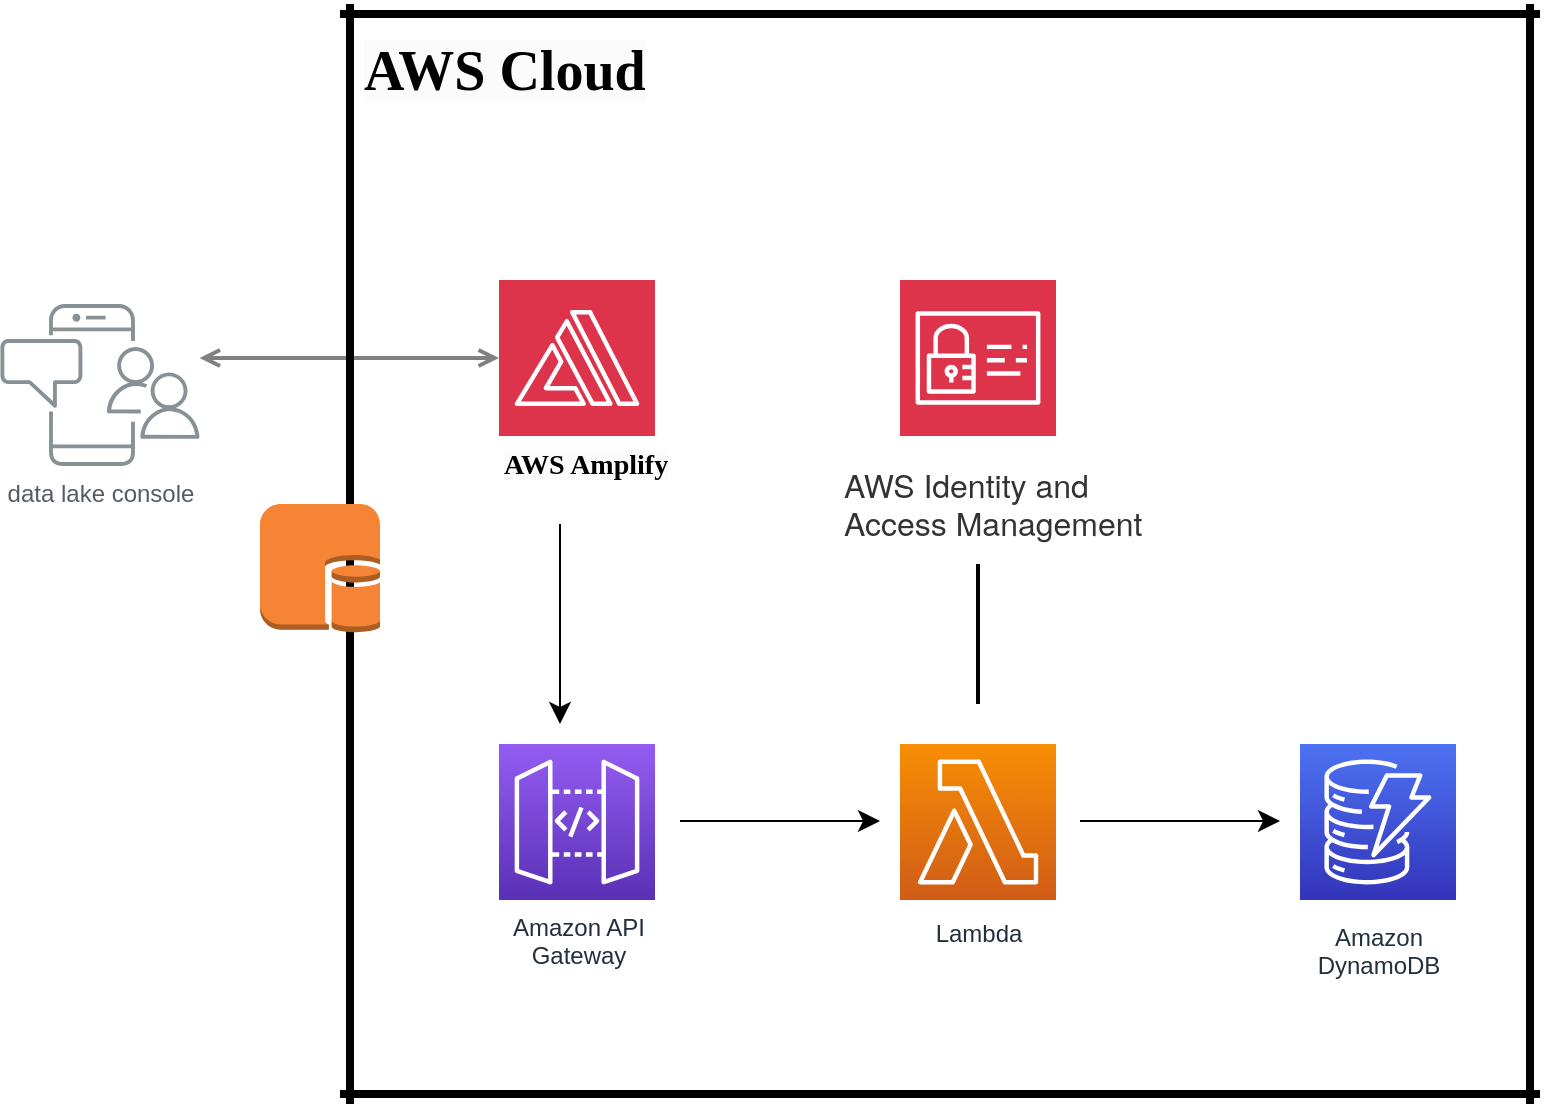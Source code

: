 <mxfile version="23.1.5" type="github">
  <diagram id="Ht1M8jgEwFfnCIfOTk4-" name="Page-1">
    <mxGraphModel dx="794" dy="764" grid="1" gridSize="10" guides="1" tooltips="1" connect="1" arrows="1" fold="1" page="1" pageScale="1" pageWidth="1169" pageHeight="827" math="0" shadow="0">
      <root>
        <mxCell id="0" />
        <mxCell id="1" parent="0" />
        <mxCell id="UEzPUAAOIrF-is8g5C7q-124" style="edgeStyle=orthogonalEdgeStyle;rounded=0;orthogonalLoop=1;jettySize=auto;html=1;startArrow=open;startFill=0;endArrow=open;endFill=0;strokeWidth=2;strokeColor=#808080;" parent="1" source="UEzPUAAOIrF-is8g5C7q-110" target="eBxxizR_UIkXEm5m-f_g-1" edge="1">
          <mxGeometry relative="1" as="geometry">
            <Array as="points">
              <mxPoint x="290" y="347" />
              <mxPoint x="290" y="347" />
            </Array>
            <mxPoint x="412.5" y="101.5" as="targetPoint" />
          </mxGeometry>
        </mxCell>
        <mxCell id="UEzPUAAOIrF-is8g5C7q-110" value="data lake console" style="outlineConnect=0;gradientColor=none;fontColor=#545B64;strokeColor=none;fillColor=#879196;dashed=0;verticalLabelPosition=bottom;verticalAlign=top;align=center;html=1;fontSize=12;fontStyle=0;aspect=fixed;shape=mxgraph.aws4.illustration_notification;pointerEvents=1;labelBackgroundColor=#ffffff;" parent="1" vertex="1">
          <mxGeometry x="120" y="320" width="100" height="81" as="geometry" />
        </mxCell>
        <mxCell id="UEzPUAAOIrF-is8g5C7q-113" value="Lambda" style="outlineConnect=0;fontColor=#232F3E;gradientColor=#F78E04;gradientDirection=north;fillColor=#D05C17;strokeColor=#ffffff;dashed=0;verticalLabelPosition=bottom;verticalAlign=top;align=center;html=1;fontSize=12;fontStyle=0;aspect=fixed;shape=mxgraph.aws4.resourceIcon;resIcon=mxgraph.aws4.lambda;labelBackgroundColor=#ffffff;spacingTop=3;" parent="1" vertex="1">
          <mxGeometry x="570" y="540" width="78" height="78" as="geometry" />
        </mxCell>
        <mxCell id="UEzPUAAOIrF-is8g5C7q-114" value="Amazon API&lt;br&gt;Gateway&lt;br&gt;" style="outlineConnect=0;fontColor=#232F3E;gradientColor=#945DF2;gradientDirection=north;fillColor=#5A30B5;strokeColor=#ffffff;dashed=0;verticalLabelPosition=bottom;verticalAlign=top;align=center;html=1;fontSize=12;fontStyle=0;aspect=fixed;shape=mxgraph.aws4.resourceIcon;resIcon=mxgraph.aws4.api_gateway;labelBackgroundColor=#ffffff;" parent="1" vertex="1">
          <mxGeometry x="369.5" y="540" width="78" height="78" as="geometry" />
        </mxCell>
        <mxCell id="UEzPUAAOIrF-is8g5C7q-119" value="Amazon&lt;br&gt;DynamoDB&lt;br&gt;" style="outlineConnect=0;fontColor=#232F3E;gradientColor=#4D72F3;gradientDirection=north;fillColor=#3334B9;strokeColor=#ffffff;dashed=0;verticalLabelPosition=bottom;verticalAlign=top;align=center;html=1;fontSize=12;fontStyle=0;aspect=fixed;shape=mxgraph.aws4.resourceIcon;resIcon=mxgraph.aws4.dynamodb;labelBackgroundColor=#ffffff;spacingTop=5;" parent="1" vertex="1">
          <mxGeometry x="770.0" y="540" width="78" height="78" as="geometry" />
        </mxCell>
        <object label="" id="eBxxizR_UIkXEm5m-f_g-1">
          <mxCell style="sketch=0;points=[[0,0,0],[0.25,0,0],[0.5,0,0],[0.75,0,0],[1,0,0],[0,1,0],[0.25,1,0],[0.5,1,0],[0.75,1,0],[1,1,0],[0,0.25,0],[0,0.5,0],[0,0.75,0],[1,0.25,0],[1,0.5,0],[1,0.75,0]];outlineConnect=0;fillColor=#DD344C;strokeColor=#ffffff;dashed=0;verticalLabelPosition=bottom;verticalAlign=top;align=center;html=1;aspect=fixed;shape=mxgraph.aws4.resourceIcon;resIcon=mxgraph.aws4.amplify;" vertex="1" parent="1">
            <mxGeometry x="369.5" y="308" width="78" height="78" as="geometry" />
          </mxCell>
        </object>
        <mxCell id="eBxxizR_UIkXEm5m-f_g-2" value="" style="sketch=0;points=[[0,0,0],[0.25,0,0],[0.5,0,0],[0.75,0,0],[1,0,0],[0,1,0],[0.25,1,0],[0.5,1,0],[0.75,1,0],[1,1,0],[0,0.25,0],[0,0.5,0],[0,0.75,0],[1,0.25,0],[1,0.5,0],[1,0.75,0]];outlineConnect=0;fillColor=#DD344C;strokeColor=#ffffff;dashed=0;verticalLabelPosition=bottom;verticalAlign=top;align=center;aspect=fixed;shape=mxgraph.aws4.resourceIcon;resIcon=mxgraph.aws4.identity_and_access_management;html=1;" vertex="1" parent="1">
          <mxGeometry x="570" y="308" width="78" height="78" as="geometry" />
        </mxCell>
        <mxCell id="eBxxizR_UIkXEm5m-f_g-4" value="" style="line;strokeWidth=4;direction=south;html=1;perimeter=backbonePerimeter;points=[];outlineConnect=0;" vertex="1" parent="1">
          <mxGeometry x="290" y="170" width="10" height="550" as="geometry" />
        </mxCell>
        <mxCell id="eBxxizR_UIkXEm5m-f_g-5" value="" style="line;strokeWidth=4;html=1;perimeter=backbonePerimeter;points=[];outlineConnect=0;spacing=2;spacingTop=8;labelPosition=left;verticalLabelPosition=middle;align=right;verticalAlign=top;fontColor=none;noLabel=1;" vertex="1" parent="1">
          <mxGeometry x="290" y="170" width="600" height="10" as="geometry" />
        </mxCell>
        <mxCell id="eBxxizR_UIkXEm5m-f_g-13" value="" style="edgeStyle=segmentEdgeStyle;endArrow=classic;html=1;curved=0;rounded=0;endSize=8;startSize=8;" edge="1" parent="1">
          <mxGeometry width="50" height="50" relative="1" as="geometry">
            <mxPoint x="400" y="430" as="sourcePoint" />
            <mxPoint x="400" y="530" as="targetPoint" />
          </mxGeometry>
        </mxCell>
        <mxCell id="eBxxizR_UIkXEm5m-f_g-17" value="" style="edgeStyle=segmentEdgeStyle;endArrow=classic;html=1;curved=0;rounded=0;endSize=8;startSize=8;" edge="1" parent="1">
          <mxGeometry width="50" height="50" relative="1" as="geometry">
            <mxPoint x="660" y="578.5" as="sourcePoint" />
            <mxPoint x="760" y="578.5" as="targetPoint" />
          </mxGeometry>
        </mxCell>
        <mxCell id="eBxxizR_UIkXEm5m-f_g-19" value="" style="edgeStyle=segmentEdgeStyle;endArrow=classic;html=1;curved=0;rounded=0;endSize=8;startSize=8;" edge="1" parent="1">
          <mxGeometry width="50" height="50" relative="1" as="geometry">
            <mxPoint x="460" y="578.5" as="sourcePoint" />
            <mxPoint x="560" y="578.5" as="targetPoint" />
          </mxGeometry>
        </mxCell>
        <mxCell id="eBxxizR_UIkXEm5m-f_g-23" value="&lt;span style=&quot;color: rgb(51, 51, 51); font-family: AmazonEmber, &amp;quot;Helvetica Neue&amp;quot;, Helvetica, Arial, sans-serif; font-size: 16px; font-style: normal; font-variant-ligatures: normal; font-variant-caps: normal; font-weight: 400; letter-spacing: normal; orphans: 2; text-align: start; text-indent: 0px; text-transform: none; widows: 2; word-spacing: 0px; -webkit-text-stroke-width: 0px; text-decoration-thickness: initial; text-decoration-style: initial; text-decoration-color: initial; float: none; display: inline !important;&quot;&gt;AWS Identity and Access Management&lt;/span&gt;" style="text;whiteSpace=wrap;html=1;" vertex="1" parent="1">
          <mxGeometry x="540" y="394" width="160" height="40" as="geometry" />
        </mxCell>
        <mxCell id="eBxxizR_UIkXEm5m-f_g-24" value="&lt;span style=&quot;color: rgb(0, 0, 0); font-family: Garamond; font-size: 14px; font-style: normal; font-variant-ligatures: normal; font-variant-caps: normal; font-weight: 700; letter-spacing: normal; orphans: 2; text-align: center; text-indent: 0px; text-transform: none; widows: 2; word-spacing: 0px; -webkit-text-stroke-width: 0px; background-color: rgb(251, 251, 251); text-decoration-thickness: initial; text-decoration-style: initial; text-decoration-color: initial; float: none; display: inline !important;&quot;&gt;AWS Amplify&lt;/span&gt;" style="text;whiteSpace=wrap;html=1;" vertex="1" parent="1">
          <mxGeometry x="369.5" y="386" width="90.5" height="40" as="geometry" />
        </mxCell>
        <mxCell id="eBxxizR_UIkXEm5m-f_g-26" value="" style="line;strokeWidth=2;direction=south;html=1;" vertex="1" parent="1">
          <mxGeometry x="604" y="450" width="10" height="70" as="geometry" />
        </mxCell>
        <mxCell id="eBxxizR_UIkXEm5m-f_g-29" value="" style="line;strokeWidth=4;direction=south;html=1;perimeter=backbonePerimeter;points=[];outlineConnect=0;" vertex="1" parent="1">
          <mxGeometry x="880" y="170" width="10" height="550" as="geometry" />
        </mxCell>
        <mxCell id="eBxxizR_UIkXEm5m-f_g-30" value="" style="line;strokeWidth=4;html=1;perimeter=backbonePerimeter;points=[];outlineConnect=0;" vertex="1" parent="1">
          <mxGeometry x="290" y="710" width="600" height="10" as="geometry" />
        </mxCell>
        <mxCell id="eBxxizR_UIkXEm5m-f_g-31" value="" style="outlineConnect=0;dashed=0;verticalLabelPosition=bottom;verticalAlign=top;align=center;html=1;shape=mxgraph.aws3.db_on_instance;fillColor=#F58534;gradientColor=none;" vertex="1" parent="1">
          <mxGeometry x="250" y="420" width="60" height="64.5" as="geometry" />
        </mxCell>
        <mxCell id="eBxxizR_UIkXEm5m-f_g-32" value="&lt;span style=&quot;color: rgb(0, 0, 0); font-family: Garamond; font-size: 28px; font-style: normal; font-variant-ligatures: normal; font-variant-caps: normal; font-weight: 700; letter-spacing: normal; orphans: 2; text-align: center; text-indent: 0px; text-transform: none; widows: 2; word-spacing: 0px; -webkit-text-stroke-width: 0px; background-color: rgb(251, 251, 251); text-decoration-thickness: initial; text-decoration-style: initial; text-decoration-color: initial; float: none; display: inline !important;&quot;&gt;AWS Cloud&lt;/span&gt;" style="text;whiteSpace=wrap;html=1;fontSize=28;" vertex="1" parent="1">
          <mxGeometry x="300" y="180" width="170" height="40" as="geometry" />
        </mxCell>
      </root>
    </mxGraphModel>
  </diagram>
</mxfile>
